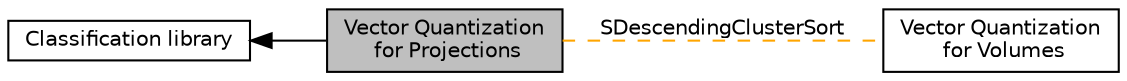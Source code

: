 digraph "Vector Quantization for Projections"
{
  edge [fontname="Helvetica",fontsize="10",labelfontname="Helvetica",labelfontsize="10"];
  node [fontname="Helvetica",fontsize="10",shape=record];
  rankdir=LR;
  Node1 [label="Classification library",height=0.2,width=0.4,color="black", fillcolor="white", style="filled",URL="$group__ClassificationLibrary.html"];
  Node0 [label="Vector Quantization\l for Projections",height=0.2,width=0.4,color="black", fillcolor="grey75", style="filled", fontcolor="black"];
  Node2 [label="Vector Quantization\l for Volumes",height=0.2,width=0.4,color="black", fillcolor="white", style="filled",URL="$group__VQforVolumes.html"];
  Node1->Node0 [shape=plaintext, dir="back", style="solid"];
  Node0->Node2 [shape=plaintext, label="SDescendingClusterSort", color="orange", dir="none", style="dashed"];
}
